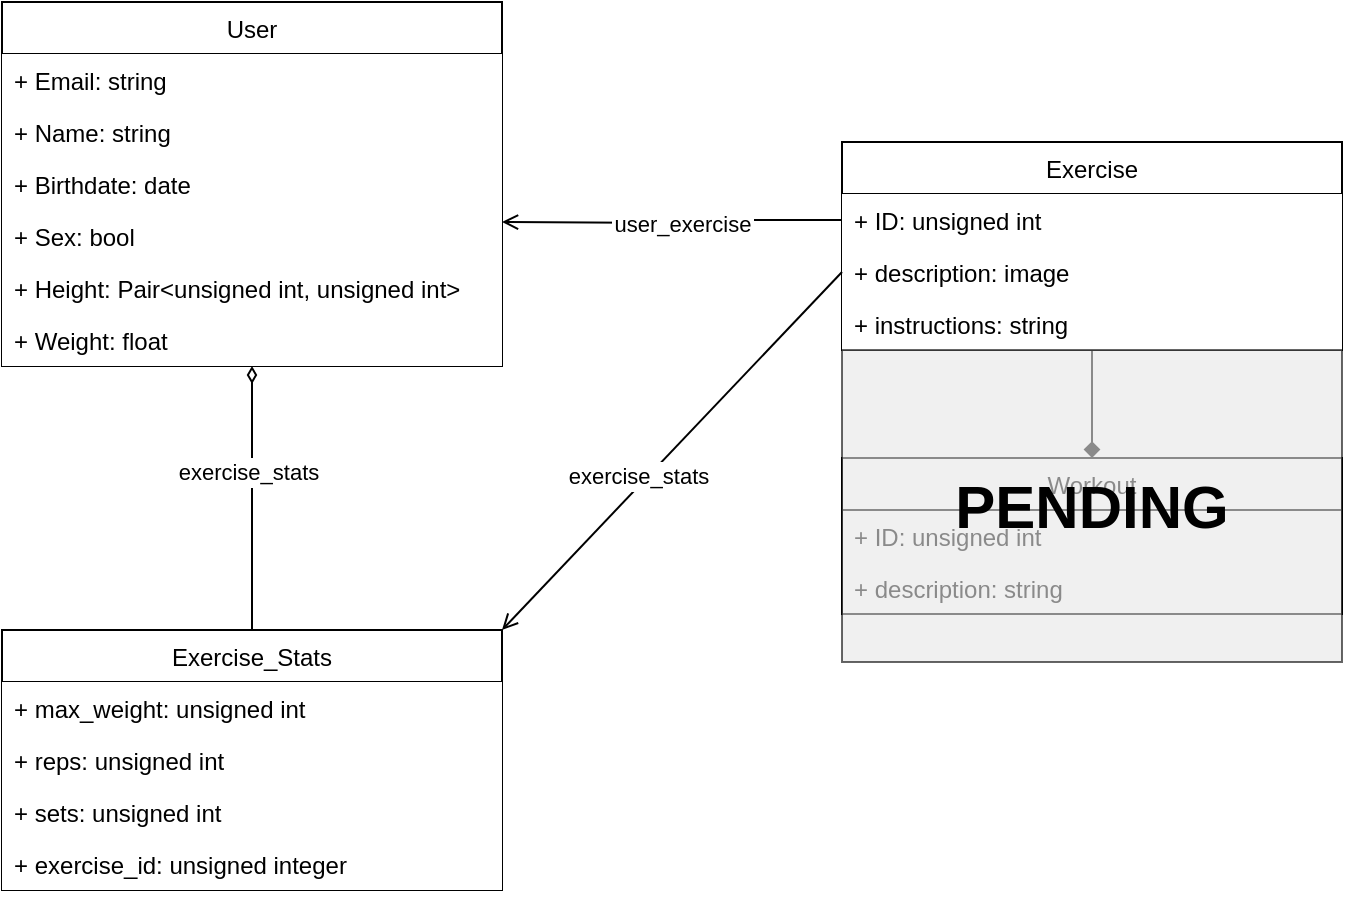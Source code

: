 <mxfile version="13.9.9" type="device"><diagram id="nO6l0NloTRyXJEHXa_bg" name="Page-1"><mxGraphModel dx="1086" dy="846" grid="1" gridSize="10" guides="1" tooltips="1" connect="1" arrows="1" fold="1" page="1" pageScale="1" pageWidth="850" pageHeight="1100" math="0" shadow="0"><root><mxCell id="0"/><mxCell id="1" parent="0"/><mxCell id="j9Qbce7lEbWxUx_8ccxq-74" value="" style="edgeStyle=orthogonalEdgeStyle;rounded=0;orthogonalLoop=1;jettySize=auto;html=1;startArrow=diamondThin;startFill=0;endArrow=none;endFill=0;" parent="1" source="j9Qbce7lEbWxUx_8ccxq-6" target="j9Qbce7lEbWxUx_8ccxq-65" edge="1"><mxGeometry relative="1" as="geometry"/></mxCell><mxCell id="j9Qbce7lEbWxUx_8ccxq-76" value="exercise_stats" style="edgeLabel;html=1;align=center;verticalAlign=middle;resizable=0;points=[];labelBorderColor=#FFFFFF;labelBackgroundColor=#ffffff;" parent="j9Qbce7lEbWxUx_8ccxq-74" vertex="1" connectable="0"><mxGeometry x="-0.207" y="-2" relative="1" as="geometry"><mxPoint as="offset"/></mxGeometry></mxCell><mxCell id="j9Qbce7lEbWxUx_8ccxq-6" value="User" style="swimlane;fontStyle=0;childLayout=stackLayout;horizontal=1;startSize=26;horizontalStack=0;resizeParent=1;resizeParentMax=0;resizeLast=0;collapsible=1;marginBottom=0;" parent="1" vertex="1"><mxGeometry x="100" y="80" width="250" height="182" as="geometry"/></mxCell><mxCell id="j9Qbce7lEbWxUx_8ccxq-8" value="+ Email: string" style="text;strokeColor=none;align=left;verticalAlign=top;spacingLeft=4;spacingRight=4;overflow=hidden;rotatable=0;points=[[0,0.5],[1,0.5]];portConstraint=eastwest;fillColor=#ffffff;" parent="j9Qbce7lEbWxUx_8ccxq-6" vertex="1"><mxGeometry y="26" width="250" height="26" as="geometry"/></mxCell><mxCell id="j9Qbce7lEbWxUx_8ccxq-7" value="+ Name: string" style="text;strokeColor=none;align=left;verticalAlign=top;spacingLeft=4;spacingRight=4;overflow=hidden;rotatable=0;points=[[0,0.5],[1,0.5]];portConstraint=eastwest;fillColor=#ffffff;" parent="j9Qbce7lEbWxUx_8ccxq-6" vertex="1"><mxGeometry y="52" width="250" height="26" as="geometry"/></mxCell><mxCell id="j9Qbce7lEbWxUx_8ccxq-14" value="+ Birthdate: date" style="text;strokeColor=none;align=left;verticalAlign=top;spacingLeft=4;spacingRight=4;overflow=hidden;rotatable=0;points=[[0,0.5],[1,0.5]];portConstraint=eastwest;fillColor=#ffffff;" parent="j9Qbce7lEbWxUx_8ccxq-6" vertex="1"><mxGeometry y="78" width="250" height="26" as="geometry"/></mxCell><mxCell id="j9Qbce7lEbWxUx_8ccxq-13" value="+ Sex: bool" style="text;strokeColor=none;align=left;verticalAlign=top;spacingLeft=4;spacingRight=4;overflow=hidden;rotatable=0;points=[[0,0.5],[1,0.5]];portConstraint=eastwest;fillColor=#ffffff;" parent="j9Qbce7lEbWxUx_8ccxq-6" vertex="1"><mxGeometry y="104" width="250" height="26" as="geometry"/></mxCell><mxCell id="j9Qbce7lEbWxUx_8ccxq-11" value="+ Height: Pair&lt;unsigned int, unsigned int&gt;" style="text;strokeColor=none;align=left;verticalAlign=top;spacingLeft=4;spacingRight=4;overflow=hidden;rotatable=0;points=[[0,0.5],[1,0.5]];portConstraint=eastwest;fillColor=#ffffff;" parent="j9Qbce7lEbWxUx_8ccxq-6" vertex="1"><mxGeometry y="130" width="250" height="26" as="geometry"/></mxCell><mxCell id="j9Qbce7lEbWxUx_8ccxq-12" value="+ Weight: float" style="text;strokeColor=none;align=left;verticalAlign=top;spacingLeft=4;spacingRight=4;overflow=hidden;rotatable=0;points=[[0,0.5],[1,0.5]];portConstraint=eastwest;fillColor=#ffffff;" parent="j9Qbce7lEbWxUx_8ccxq-6" vertex="1"><mxGeometry y="156" width="250" height="26" as="geometry"/></mxCell><mxCell id="j9Qbce7lEbWxUx_8ccxq-36" style="edgeStyle=orthogonalEdgeStyle;rounded=0;orthogonalLoop=1;jettySize=auto;html=1;exitX=0;exitY=0.5;exitDx=0;exitDy=0;entryX=1;entryY=0.5;entryDx=0;entryDy=0;startArrow=none;startFill=0;endArrow=open;endFill=0;" parent="1" source="j9Qbce7lEbWxUx_8ccxq-35" edge="1"><mxGeometry relative="1" as="geometry"><mxPoint x="830" y="190" as="sourcePoint"/><mxPoint x="350" y="190.0" as="targetPoint"/></mxGeometry></mxCell><mxCell id="j9Qbce7lEbWxUx_8ccxq-37" value="user_exercise" style="edgeLabel;html=1;align=center;verticalAlign=middle;resizable=0;points=[];labelBorderColor=#FFFFFF;labelBackgroundColor=#ffffff;" parent="j9Qbce7lEbWxUx_8ccxq-36" vertex="1" connectable="0"><mxGeometry x="0.291" y="-1" relative="1" as="geometry"><mxPoint x="29" y="1" as="offset"/></mxGeometry></mxCell><mxCell id="j9Qbce7lEbWxUx_8ccxq-53" value="" style="edgeStyle=orthogonalEdgeStyle;rounded=0;orthogonalLoop=1;jettySize=auto;html=1;startArrow=none;startFill=0;endArrow=diamond;endFill=1;" parent="1" source="j9Qbce7lEbWxUx_8ccxq-19" target="j9Qbce7lEbWxUx_8ccxq-50" edge="1"><mxGeometry relative="1" as="geometry"/></mxCell><mxCell id="j9Qbce7lEbWxUx_8ccxq-19" value="Exercise" style="swimlane;fontStyle=0;childLayout=stackLayout;horizontal=1;startSize=26;horizontalStack=0;resizeParent=1;resizeParentMax=0;resizeLast=0;collapsible=1;marginBottom=0;" parent="1" vertex="1"><mxGeometry x="520" y="150" width="250" height="104" as="geometry"/></mxCell><mxCell id="j9Qbce7lEbWxUx_8ccxq-35" value="+ ID: unsigned int " style="text;strokeColor=none;align=left;verticalAlign=top;spacingLeft=4;spacingRight=4;overflow=hidden;rotatable=0;points=[[0,0.5],[1,0.5]];portConstraint=eastwest;fillColor=#ffffff;" parent="j9Qbce7lEbWxUx_8ccxq-19" vertex="1"><mxGeometry y="26" width="250" height="26" as="geometry"/></mxCell><mxCell id="j9Qbce7lEbWxUx_8ccxq-45" value="+ description: image " style="text;strokeColor=none;align=left;verticalAlign=top;spacingLeft=4;spacingRight=4;overflow=hidden;rotatable=0;points=[[0,0.5],[1,0.5]];portConstraint=eastwest;fillColor=#ffffff;" parent="j9Qbce7lEbWxUx_8ccxq-19" vertex="1"><mxGeometry y="52" width="250" height="26" as="geometry"/></mxCell><mxCell id="j9Qbce7lEbWxUx_8ccxq-63" value="+ instructions: string " style="text;strokeColor=none;align=left;verticalAlign=top;spacingLeft=4;spacingRight=4;overflow=hidden;rotatable=0;points=[[0,0.5],[1,0.5]];portConstraint=eastwest;fillColor=#ffffff;" parent="j9Qbce7lEbWxUx_8ccxq-19" vertex="1"><mxGeometry y="78" width="250" height="26" as="geometry"/></mxCell><mxCell id="j9Qbce7lEbWxUx_8ccxq-50" value="Workout" style="swimlane;fontStyle=0;childLayout=stackLayout;horizontal=1;startSize=26;fillColor=none;horizontalStack=0;resizeParent=1;resizeParentMax=0;resizeLast=0;collapsible=1;marginBottom=0;" parent="1" vertex="1"><mxGeometry x="520" y="308" width="250" height="78" as="geometry"/></mxCell><mxCell id="j9Qbce7lEbWxUx_8ccxq-51" value="+ ID: unsigned int " style="text;strokeColor=none;fillColor=none;align=left;verticalAlign=top;spacingLeft=4;spacingRight=4;overflow=hidden;rotatable=0;points=[[0,0.5],[1,0.5]];portConstraint=eastwest;" parent="j9Qbce7lEbWxUx_8ccxq-50" vertex="1"><mxGeometry y="26" width="250" height="26" as="geometry"/></mxCell><mxCell id="j9Qbce7lEbWxUx_8ccxq-52" value="+ description: string " style="text;strokeColor=none;fillColor=none;align=left;verticalAlign=top;spacingLeft=4;spacingRight=4;overflow=hidden;rotatable=0;points=[[0,0.5],[1,0.5]];portConstraint=eastwest;" parent="j9Qbce7lEbWxUx_8ccxq-50" vertex="1"><mxGeometry y="52" width="250" height="26" as="geometry"/></mxCell><mxCell id="j9Qbce7lEbWxUx_8ccxq-65" value="Exercise_Stats" style="swimlane;fontStyle=0;childLayout=stackLayout;horizontal=1;startSize=26;horizontalStack=0;resizeParent=1;resizeParentMax=0;resizeLast=0;collapsible=1;marginBottom=0;" parent="1" vertex="1"><mxGeometry x="100" y="394" width="250" height="130" as="geometry"/></mxCell><mxCell id="j9Qbce7lEbWxUx_8ccxq-66" value="+ max_weight: unsigned int" style="text;strokeColor=none;align=left;verticalAlign=top;spacingLeft=4;spacingRight=4;overflow=hidden;rotatable=0;points=[[0,0.5],[1,0.5]];portConstraint=eastwest;fillColor=#ffffff;" parent="j9Qbce7lEbWxUx_8ccxq-65" vertex="1"><mxGeometry y="26" width="250" height="26" as="geometry"/></mxCell><mxCell id="j9Qbce7lEbWxUx_8ccxq-67" value="+ reps: unsigned int" style="text;strokeColor=none;align=left;verticalAlign=top;spacingLeft=4;spacingRight=4;overflow=hidden;rotatable=0;points=[[0,0.5],[1,0.5]];portConstraint=eastwest;fillColor=#ffffff;" parent="j9Qbce7lEbWxUx_8ccxq-65" vertex="1"><mxGeometry y="52" width="250" height="26" as="geometry"/></mxCell><mxCell id="j9Qbce7lEbWxUx_8ccxq-68" value="+ sets: unsigned int" style="text;strokeColor=none;align=left;verticalAlign=top;spacingLeft=4;spacingRight=4;overflow=hidden;rotatable=0;points=[[0,0.5],[1,0.5]];portConstraint=eastwest;fillColor=#ffffff;" parent="j9Qbce7lEbWxUx_8ccxq-65" vertex="1"><mxGeometry y="78" width="250" height="26" as="geometry"/></mxCell><mxCell id="j9Qbce7lEbWxUx_8ccxq-69" value="+ exercise_id: unsigned integer" style="text;strokeColor=none;align=left;verticalAlign=top;spacingLeft=4;spacingRight=4;overflow=hidden;rotatable=0;points=[[0,0.5],[1,0.5]];portConstraint=eastwest;fillColor=#ffffff;" parent="j9Qbce7lEbWxUx_8ccxq-65" vertex="1"><mxGeometry y="104" width="250" height="26" as="geometry"/></mxCell><mxCell id="j9Qbce7lEbWxUx_8ccxq-75" style="rounded=0;orthogonalLoop=1;jettySize=auto;html=1;exitX=0;exitY=0.5;exitDx=0;exitDy=0;entryX=1;entryY=0;entryDx=0;entryDy=0;startArrow=none;startFill=0;endArrow=open;endFill=0;" parent="1" source="j9Qbce7lEbWxUx_8ccxq-45" target="j9Qbce7lEbWxUx_8ccxq-65" edge="1"><mxGeometry relative="1" as="geometry"/></mxCell><mxCell id="j9Qbce7lEbWxUx_8ccxq-77" value="exercise_stats" style="edgeLabel;html=1;align=center;verticalAlign=middle;resizable=0;points=[];labelBorderColor=#FFFFFF;labelBackgroundColor=#ffffff;" parent="j9Qbce7lEbWxUx_8ccxq-75" vertex="1" connectable="0"><mxGeometry x="0.168" y="-4" relative="1" as="geometry"><mxPoint as="offset"/></mxGeometry></mxCell><mxCell id="a41jEsAyJUc3FgdbJGHT-2" value="&lt;b&gt;&lt;font style=&quot;font-size: 30px&quot;&gt;PENDING&lt;/font&gt;&lt;/b&gt;" style="rounded=0;whiteSpace=wrap;html=1;fillColor=#E6E6E6;opacity=60;" parent="1" vertex="1"><mxGeometry x="520" y="254" width="250" height="156" as="geometry"/></mxCell></root></mxGraphModel></diagram></mxfile>